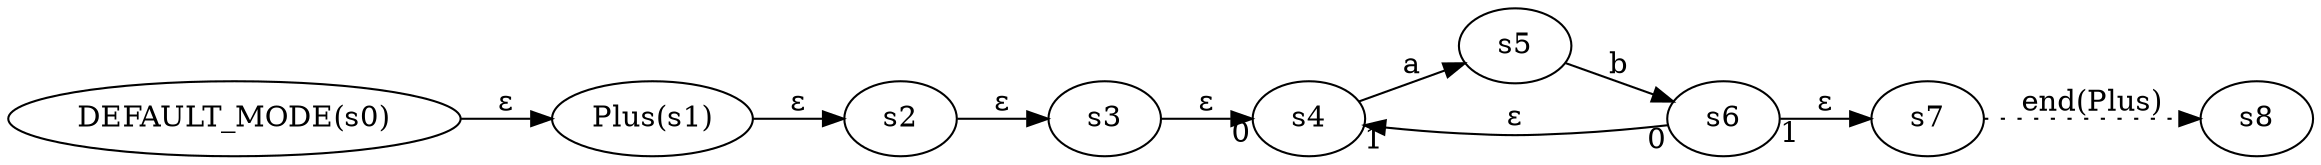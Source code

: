 digraph ATN {
  rankdir=LR;

  "DEFAULT_MODE(s0)" -> "Plus(s1)" [label=ε]
  "Plus(s1)" -> s2 [label=ε]
  s2 -> s3 [label=ε]
  s3 -> s4 [label=ε, headlabel=0]
  s4 -> s5 [label=a]
  s5 -> s6 [label=b]
  s6 -> s4 [label=ε, taillabel=0, headlabel=1]
  s6 -> s7 [label=ε, taillabel=1]
  s7 -> s8 [label="end(Plus)", style=dotted]
}
